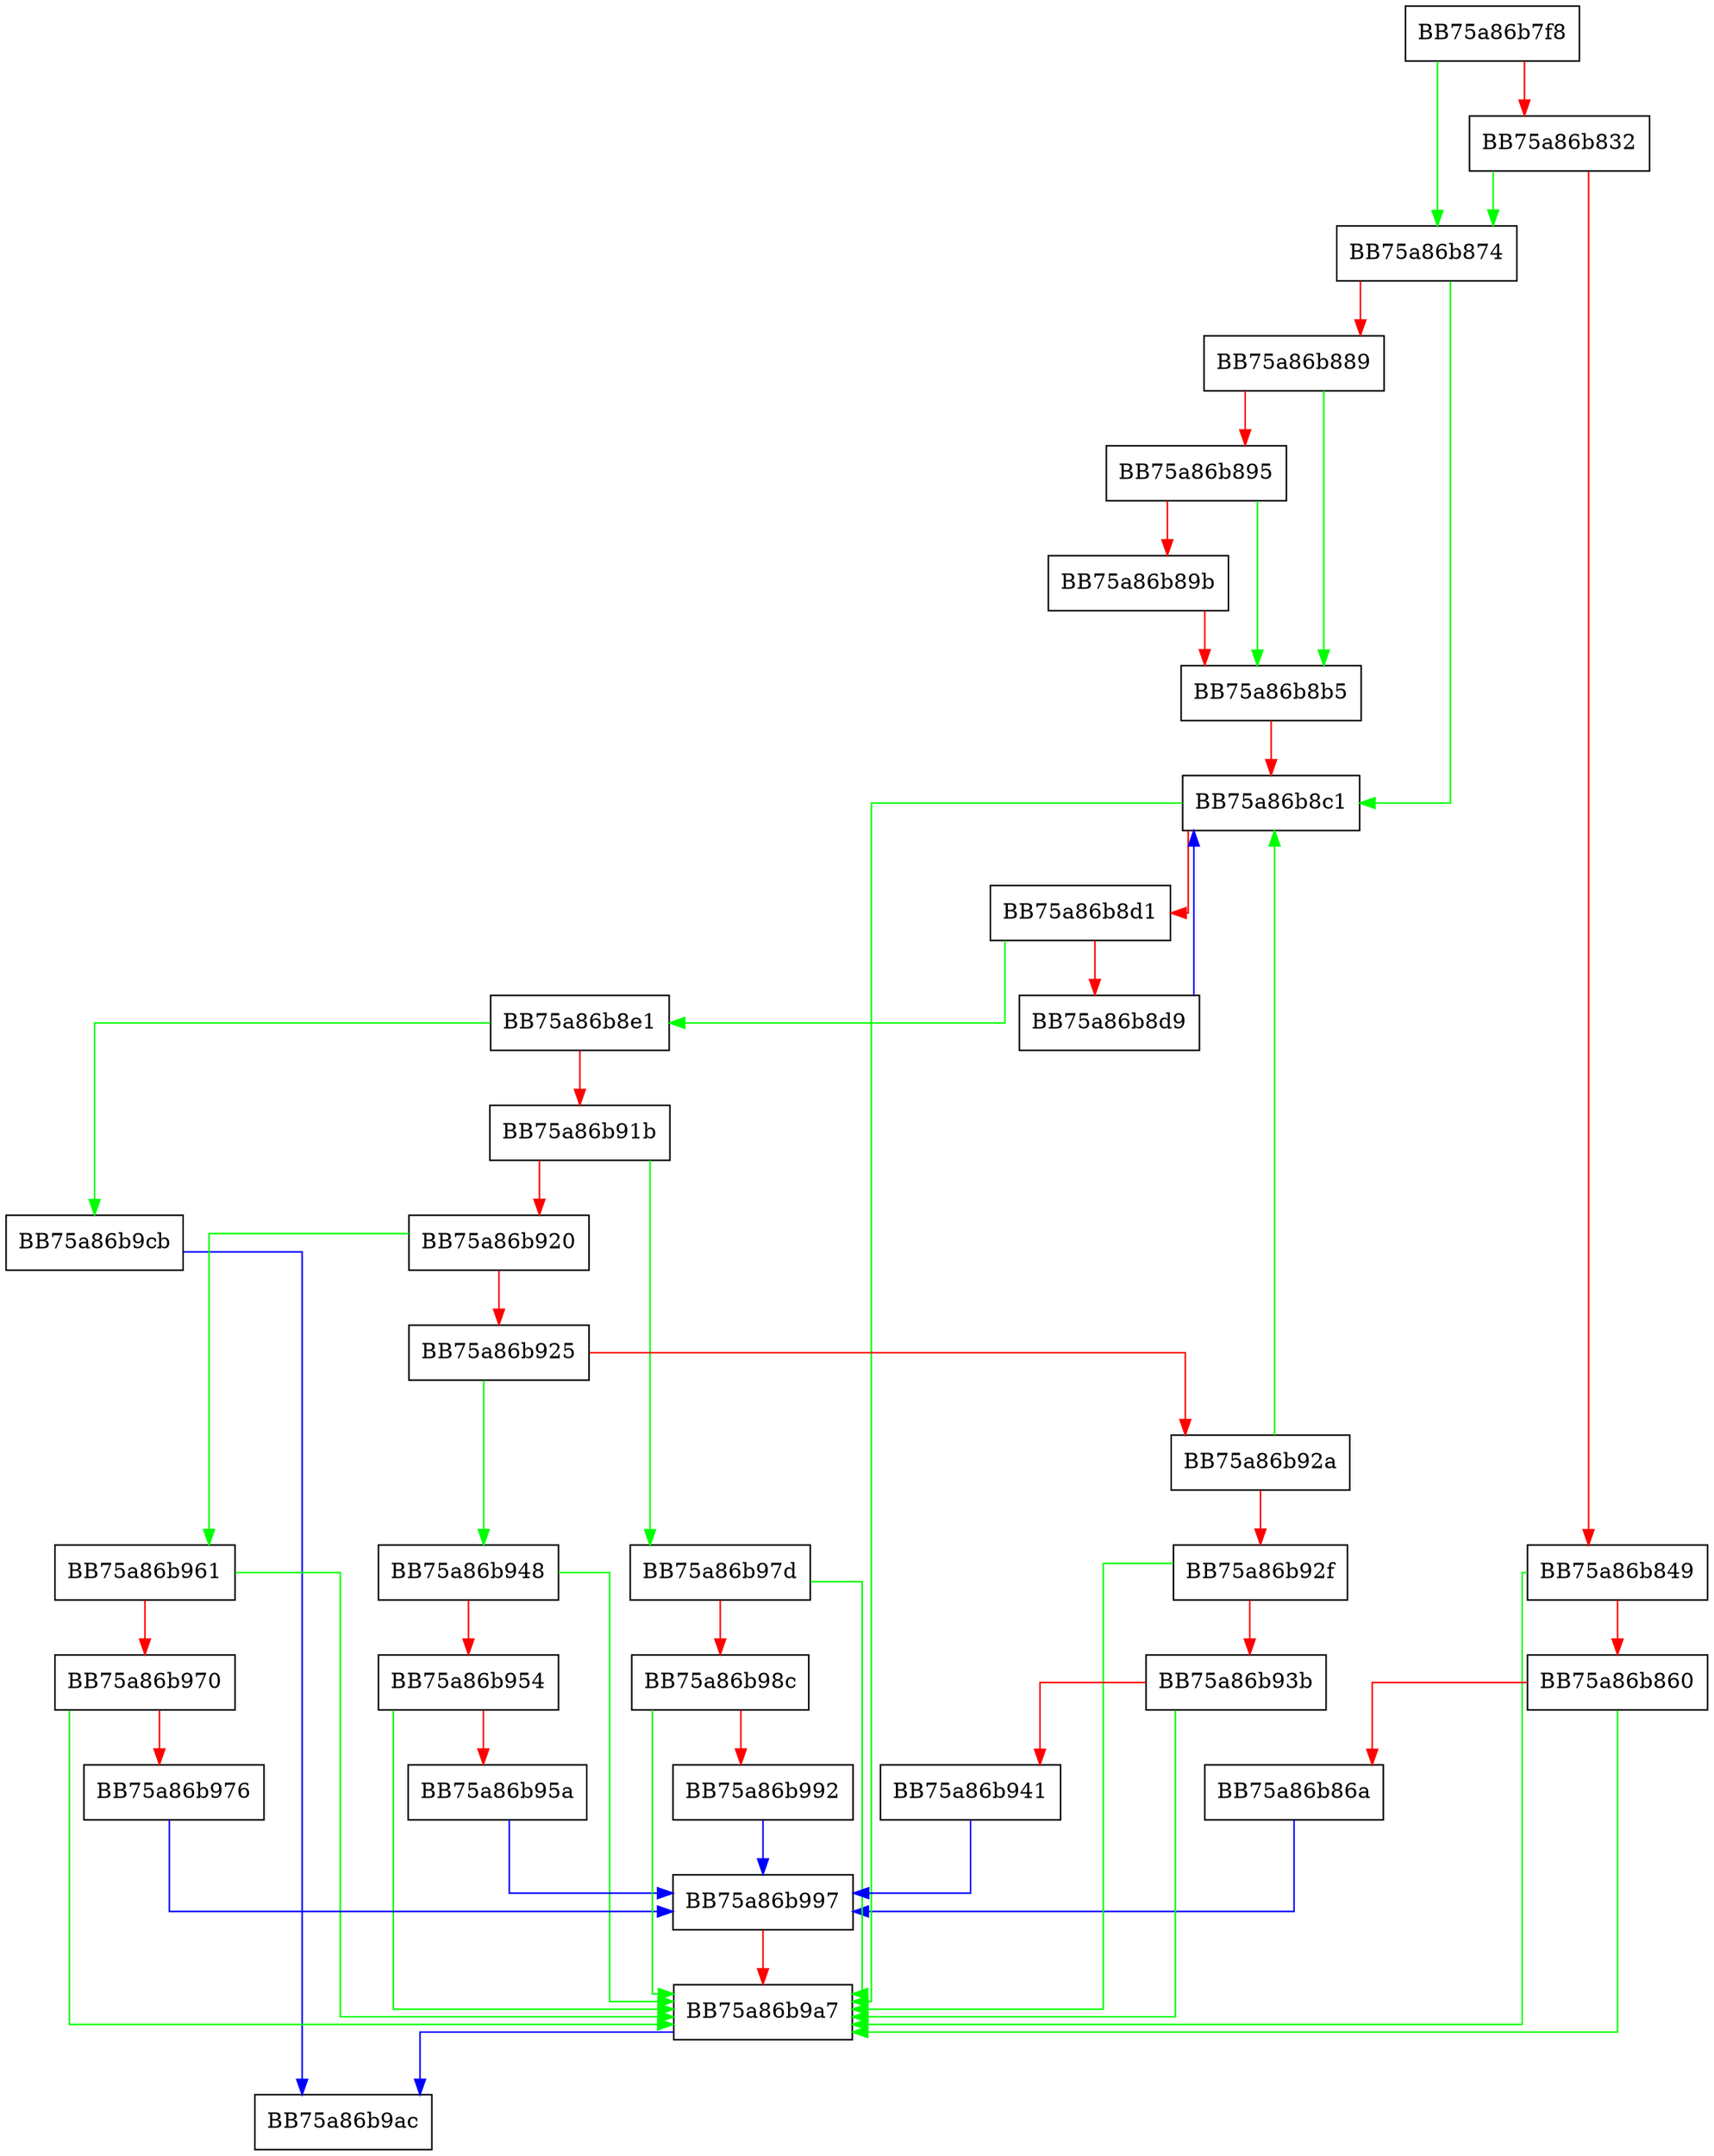 digraph GetAttributeEtwEnumerator {
  node [shape="box"];
  graph [splines=ortho];
  BB75a86b7f8 -> BB75a86b874 [color="green"];
  BB75a86b7f8 -> BB75a86b832 [color="red"];
  BB75a86b832 -> BB75a86b874 [color="green"];
  BB75a86b832 -> BB75a86b849 [color="red"];
  BB75a86b849 -> BB75a86b9a7 [color="green"];
  BB75a86b849 -> BB75a86b860 [color="red"];
  BB75a86b860 -> BB75a86b9a7 [color="green"];
  BB75a86b860 -> BB75a86b86a [color="red"];
  BB75a86b86a -> BB75a86b997 [color="blue"];
  BB75a86b874 -> BB75a86b8c1 [color="green"];
  BB75a86b874 -> BB75a86b889 [color="red"];
  BB75a86b889 -> BB75a86b8b5 [color="green"];
  BB75a86b889 -> BB75a86b895 [color="red"];
  BB75a86b895 -> BB75a86b8b5 [color="green"];
  BB75a86b895 -> BB75a86b89b [color="red"];
  BB75a86b89b -> BB75a86b8b5 [color="red"];
  BB75a86b8b5 -> BB75a86b8c1 [color="red"];
  BB75a86b8c1 -> BB75a86b9a7 [color="green"];
  BB75a86b8c1 -> BB75a86b8d1 [color="red"];
  BB75a86b8d1 -> BB75a86b8e1 [color="green"];
  BB75a86b8d1 -> BB75a86b8d9 [color="red"];
  BB75a86b8d9 -> BB75a86b8c1 [color="blue"];
  BB75a86b8e1 -> BB75a86b9cb [color="green"];
  BB75a86b8e1 -> BB75a86b91b [color="red"];
  BB75a86b91b -> BB75a86b97d [color="green"];
  BB75a86b91b -> BB75a86b920 [color="red"];
  BB75a86b920 -> BB75a86b961 [color="green"];
  BB75a86b920 -> BB75a86b925 [color="red"];
  BB75a86b925 -> BB75a86b948 [color="green"];
  BB75a86b925 -> BB75a86b92a [color="red"];
  BB75a86b92a -> BB75a86b8c1 [color="green"];
  BB75a86b92a -> BB75a86b92f [color="red"];
  BB75a86b92f -> BB75a86b9a7 [color="green"];
  BB75a86b92f -> BB75a86b93b [color="red"];
  BB75a86b93b -> BB75a86b9a7 [color="green"];
  BB75a86b93b -> BB75a86b941 [color="red"];
  BB75a86b941 -> BB75a86b997 [color="blue"];
  BB75a86b948 -> BB75a86b9a7 [color="green"];
  BB75a86b948 -> BB75a86b954 [color="red"];
  BB75a86b954 -> BB75a86b9a7 [color="green"];
  BB75a86b954 -> BB75a86b95a [color="red"];
  BB75a86b95a -> BB75a86b997 [color="blue"];
  BB75a86b961 -> BB75a86b9a7 [color="green"];
  BB75a86b961 -> BB75a86b970 [color="red"];
  BB75a86b970 -> BB75a86b9a7 [color="green"];
  BB75a86b970 -> BB75a86b976 [color="red"];
  BB75a86b976 -> BB75a86b997 [color="blue"];
  BB75a86b97d -> BB75a86b9a7 [color="green"];
  BB75a86b97d -> BB75a86b98c [color="red"];
  BB75a86b98c -> BB75a86b9a7 [color="green"];
  BB75a86b98c -> BB75a86b992 [color="red"];
  BB75a86b992 -> BB75a86b997 [color="blue"];
  BB75a86b997 -> BB75a86b9a7 [color="red"];
  BB75a86b9a7 -> BB75a86b9ac [color="blue"];
  BB75a86b9cb -> BB75a86b9ac [color="blue"];
}
